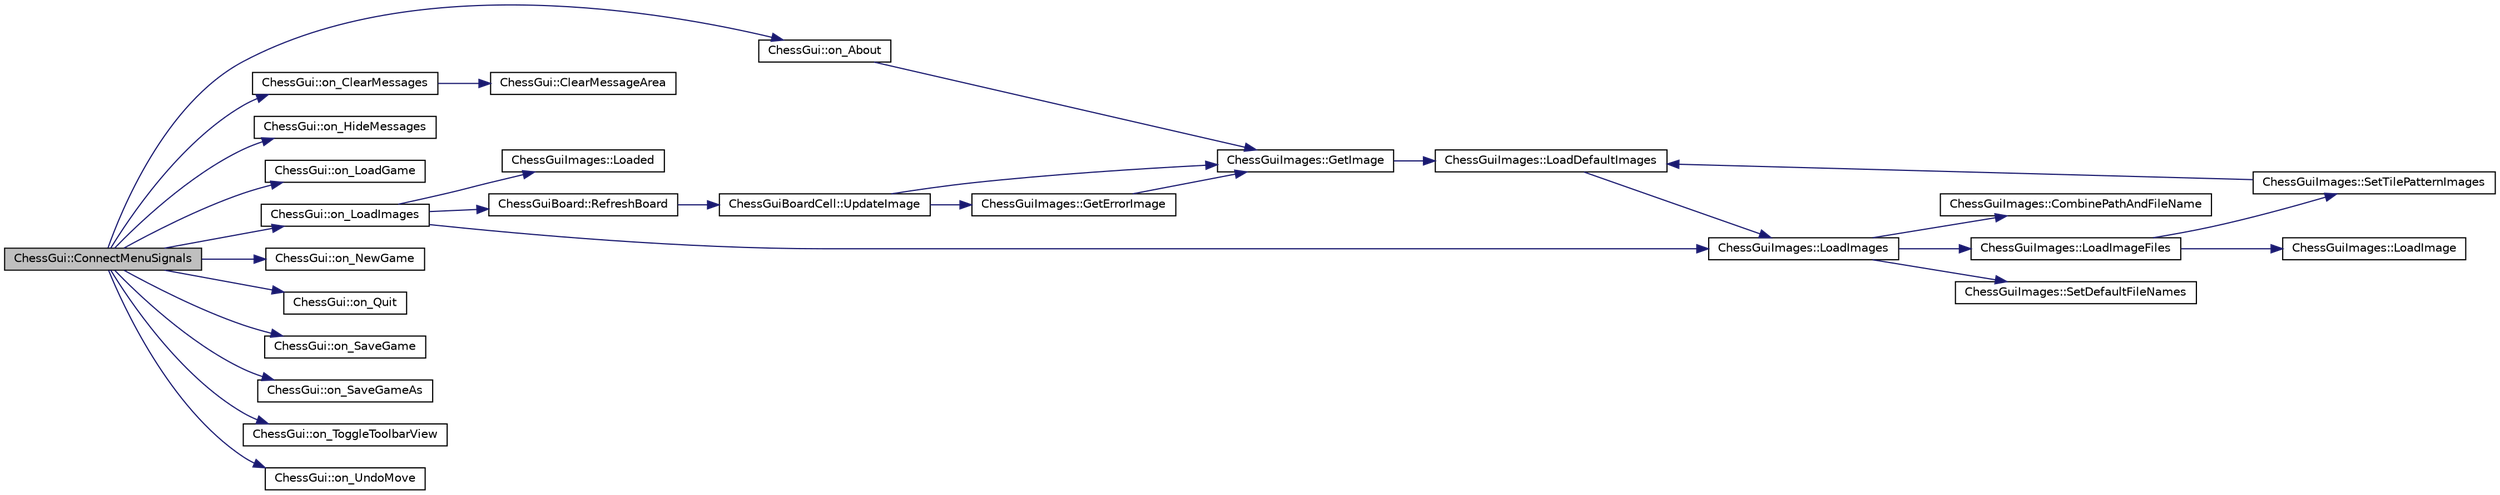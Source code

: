 digraph G
{
  bgcolor="transparent";
  edge [fontname="Helvetica",fontsize="10",labelfontname="Helvetica",labelfontsize="10"];
  node [fontname="Helvetica",fontsize="10",shape=record];
  rankdir=LR;
  Node1 [label="ChessGui::ConnectMenuSignals",height=0.2,width=0.4,color="black", fillcolor="grey75", style="filled" fontcolor="black"];
  Node1 -> Node2 [color="midnightblue",fontsize="10",style="solid",fontname="Helvetica"];
  Node2 [label="ChessGui::on_About",height=0.2,width=0.4,color="black",URL="$d8/d20/classChessGui.html#a92b93c3408325d8a311da81cfd959fc1"];
  Node2 -> Node3 [color="midnightblue",fontsize="10",style="solid",fontname="Helvetica"];
  Node3 [label="ChessGuiImages::GetImage",height=0.2,width=0.4,color="black",URL="$d3/d0c/classChessGuiImages.html#adc960269e94c9a376f1a62416c5f1dc3"];
  Node3 -> Node4 [color="midnightblue",fontsize="10",style="solid",fontname="Helvetica"];
  Node4 [label="ChessGuiImages::LoadDefaultImages",height=0.2,width=0.4,color="black",URL="$d3/d0c/classChessGuiImages.html#a57e91bb4124d6669d1aedeedd067f6af",tooltip="Loads images using the default names (SetDefaultFileNames) and a default path set at compile time..."];
  Node4 -> Node5 [color="midnightblue",fontsize="10",style="solid",fontname="Helvetica"];
  Node5 [label="ChessGuiImages::LoadImages",height=0.2,width=0.4,color="black",URL="$d3/d0c/classChessGuiImages.html#acfa291be8779b457d12e80a6a29686d6",tooltip="looks in directory defined by path for images following default naming (SetDefaultFileNames)"];
  Node5 -> Node6 [color="midnightblue",fontsize="10",style="solid",fontname="Helvetica"];
  Node6 [label="ChessGuiImages::CombinePathAndFileName",height=0.2,width=0.4,color="black",URL="$d3/d0c/classChessGuiImages.html#a7783367b689ddd77abf432a9fab97ff4",tooltip="Prepends path to the contents of imagePaths Does not modify any element of imagePaths that is empty (..."];
  Node5 -> Node7 [color="midnightblue",fontsize="10",style="solid",fontname="Helvetica"];
  Node7 [label="ChessGuiImages::LoadImageFiles",height=0.2,width=0.4,color="black",URL="$d3/d0c/classChessGuiImages.html#a1c2ada8d071aa420285949d1463bff80",tooltip="Attempts to load the values of imagePaths as Gdk::Pixbufs into images, matching indexes."];
  Node7 -> Node8 [color="midnightblue",fontsize="10",style="solid",fontname="Helvetica"];
  Node8 [label="ChessGuiImages::LoadImage",height=0.2,width=0.4,color="black",URL="$d3/d0c/classChessGuiImages.html#aedc5de514ad917457fdcdc6369e4b349",tooltip="Loads individual image with file located at path."];
  Node7 -> Node9 [color="midnightblue",fontsize="10",style="solid",fontname="Helvetica"];
  Node9 [label="ChessGuiImages::SetTilePatternImages",height=0.2,width=0.4,color="black",URL="$d3/d0c/classChessGuiImages.html#ad53cbd771cda6c7adb979bf128ade1e4",tooltip="Checks to see if a tile image was provided, if not, sets the tile to use BLACK_SQUARE or WHITE_SQUARE..."];
  Node9 -> Node4 [color="midnightblue",fontsize="10",style="solid",fontname="Helvetica"];
  Node5 -> Node10 [color="midnightblue",fontsize="10",style="solid",fontname="Helvetica"];
  Node10 [label="ChessGuiImages::SetDefaultFileNames",height=0.2,width=0.4,color="black",URL="$d3/d0c/classChessGuiImages.html#a90ff5eac1aa6937514ba37ad2655220d",tooltip="loads default filenames into imagePaths"];
  Node1 -> Node11 [color="midnightblue",fontsize="10",style="solid",fontname="Helvetica"];
  Node11 [label="ChessGui::on_ClearMessages",height=0.2,width=0.4,color="black",URL="$d8/d20/classChessGui.html#a19496085428a7939760757216eb8c043"];
  Node11 -> Node12 [color="midnightblue",fontsize="10",style="solid",fontname="Helvetica"];
  Node12 [label="ChessGui::ClearMessageArea",height=0.2,width=0.4,color="black",URL="$d5/d7d/group__chessguiconv.html#gaa1b42471ba53cf8eb37cb3d617470478",tooltip="Clear all data in the Message Area."];
  Node1 -> Node13 [color="midnightblue",fontsize="10",style="solid",fontname="Helvetica"];
  Node13 [label="ChessGui::on_HideMessages",height=0.2,width=0.4,color="black",URL="$d8/d20/classChessGui.html#aff37cb9c8d052fb25dc10d4dfc95ec6d"];
  Node1 -> Node14 [color="midnightblue",fontsize="10",style="solid",fontname="Helvetica"];
  Node14 [label="ChessGui::on_LoadGame",height=0.2,width=0.4,color="black",URL="$d8/d20/classChessGui.html#ab374f883feac94b107af3b60bfc36ede"];
  Node1 -> Node15 [color="midnightblue",fontsize="10",style="solid",fontname="Helvetica"];
  Node15 [label="ChessGui::on_LoadImages",height=0.2,width=0.4,color="black",URL="$d8/d20/classChessGui.html#a9cb14606d87b301fa36d22ae749c556c"];
  Node15 -> Node16 [color="midnightblue",fontsize="10",style="solid",fontname="Helvetica"];
  Node16 [label="ChessGuiImages::Loaded",height=0.2,width=0.4,color="black",URL="$d3/d0c/classChessGuiImages.html#ad6ebaf6aff58efdc3d11867348c2ced6"];
  Node15 -> Node5 [color="midnightblue",fontsize="10",style="solid",fontname="Helvetica"];
  Node15 -> Node17 [color="midnightblue",fontsize="10",style="solid",fontname="Helvetica"];
  Node17 [label="ChessGuiBoard::RefreshBoard",height=0.2,width=0.4,color="black",URL="$d3/da9/classChessGuiBoard.html#a111ebe74d2e71369ccf81b134217c882",tooltip="UpdateImage for each cell in board."];
  Node17 -> Node18 [color="midnightblue",fontsize="10",style="solid",fontname="Helvetica"];
  Node18 [label="ChessGuiBoardCell::UpdateImage",height=0.2,width=0.4,color="black",URL="$d7/d31/classChessGuiBoardCell.html#a14d4bcdc18a94ab74b840d1453533fac",tooltip="Draw all visible layers to image."];
  Node18 -> Node19 [color="midnightblue",fontsize="10",style="solid",fontname="Helvetica"];
  Node19 [label="ChessGuiImages::GetErrorImage",height=0.2,width=0.4,color="black",URL="$d3/d0c/classChessGuiImages.html#acea2ef3f81e33b4e8894ad13ffe845de"];
  Node19 -> Node3 [color="midnightblue",fontsize="10",style="solid",fontname="Helvetica"];
  Node18 -> Node3 [color="midnightblue",fontsize="10",style="solid",fontname="Helvetica"];
  Node1 -> Node20 [color="midnightblue",fontsize="10",style="solid",fontname="Helvetica"];
  Node20 [label="ChessGui::on_NewGame",height=0.2,width=0.4,color="black",URL="$d8/d20/classChessGui.html#a320fc53df9b9358e3a5e97efbfeb24d3"];
  Node1 -> Node21 [color="midnightblue",fontsize="10",style="solid",fontname="Helvetica"];
  Node21 [label="ChessGui::on_Quit",height=0.2,width=0.4,color="black",URL="$d8/d20/classChessGui.html#a30eb3f162bf345c08195559a045b7791"];
  Node1 -> Node22 [color="midnightblue",fontsize="10",style="solid",fontname="Helvetica"];
  Node22 [label="ChessGui::on_SaveGame",height=0.2,width=0.4,color="black",URL="$d8/d20/classChessGui.html#aa78634b4b0792e64a0453061f1a3cdbc"];
  Node1 -> Node23 [color="midnightblue",fontsize="10",style="solid",fontname="Helvetica"];
  Node23 [label="ChessGui::on_SaveGameAs",height=0.2,width=0.4,color="black",URL="$d8/d20/classChessGui.html#a7934eac800d7bb0c300af94b401f68ce"];
  Node1 -> Node24 [color="midnightblue",fontsize="10",style="solid",fontname="Helvetica"];
  Node24 [label="ChessGui::on_ToggleToolbarView",height=0.2,width=0.4,color="black",URL="$d8/d20/classChessGui.html#a060cc54180af2621c267edf9a531f4da"];
  Node1 -> Node25 [color="midnightblue",fontsize="10",style="solid",fontname="Helvetica"];
  Node25 [label="ChessGui::on_UndoMove",height=0.2,width=0.4,color="black",URL="$d8/d20/classChessGui.html#a4e1928bb0ae3c1476c9bfc4a6cdad1cc"];
}
